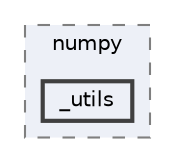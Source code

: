 digraph "/home/jam/Research/IRES-2025/dev/src/llm-scripts/testing/hypothesis-testing/hyp-env/lib/python3.12/site-packages/numpy/_utils"
{
 // LATEX_PDF_SIZE
  bgcolor="transparent";
  edge [fontname=Helvetica,fontsize=10,labelfontname=Helvetica,labelfontsize=10];
  node [fontname=Helvetica,fontsize=10,shape=box,height=0.2,width=0.4];
  compound=true
  subgraph clusterdir_2c642f87bc556e878af6fc431ed0cc78 {
    graph [ bgcolor="#edf0f7", pencolor="grey50", label="numpy", fontname=Helvetica,fontsize=10 style="filled,dashed", URL="dir_2c642f87bc556e878af6fc431ed0cc78.html",tooltip=""]
  dir_3c46925d7c9448897f7c63c0ecbe17b3 [label="_utils", fillcolor="#edf0f7", color="grey25", style="filled,bold", URL="dir_3c46925d7c9448897f7c63c0ecbe17b3.html",tooltip=""];
  }
}
